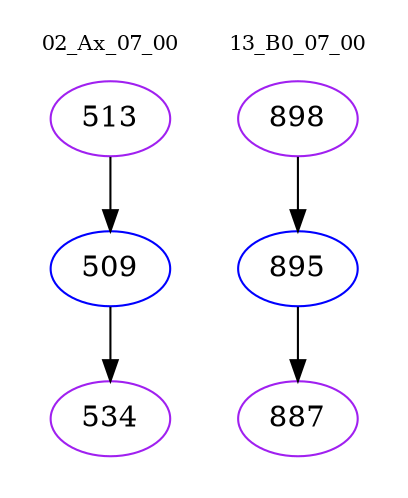 digraph{
subgraph cluster_0 {
color = white
label = "02_Ax_07_00";
fontsize=10;
T0_513 [label="513", color="purple"]
T0_513 -> T0_509 [color="black"]
T0_509 [label="509", color="blue"]
T0_509 -> T0_534 [color="black"]
T0_534 [label="534", color="purple"]
}
subgraph cluster_1 {
color = white
label = "13_B0_07_00";
fontsize=10;
T1_898 [label="898", color="purple"]
T1_898 -> T1_895 [color="black"]
T1_895 [label="895", color="blue"]
T1_895 -> T1_887 [color="black"]
T1_887 [label="887", color="purple"]
}
}
